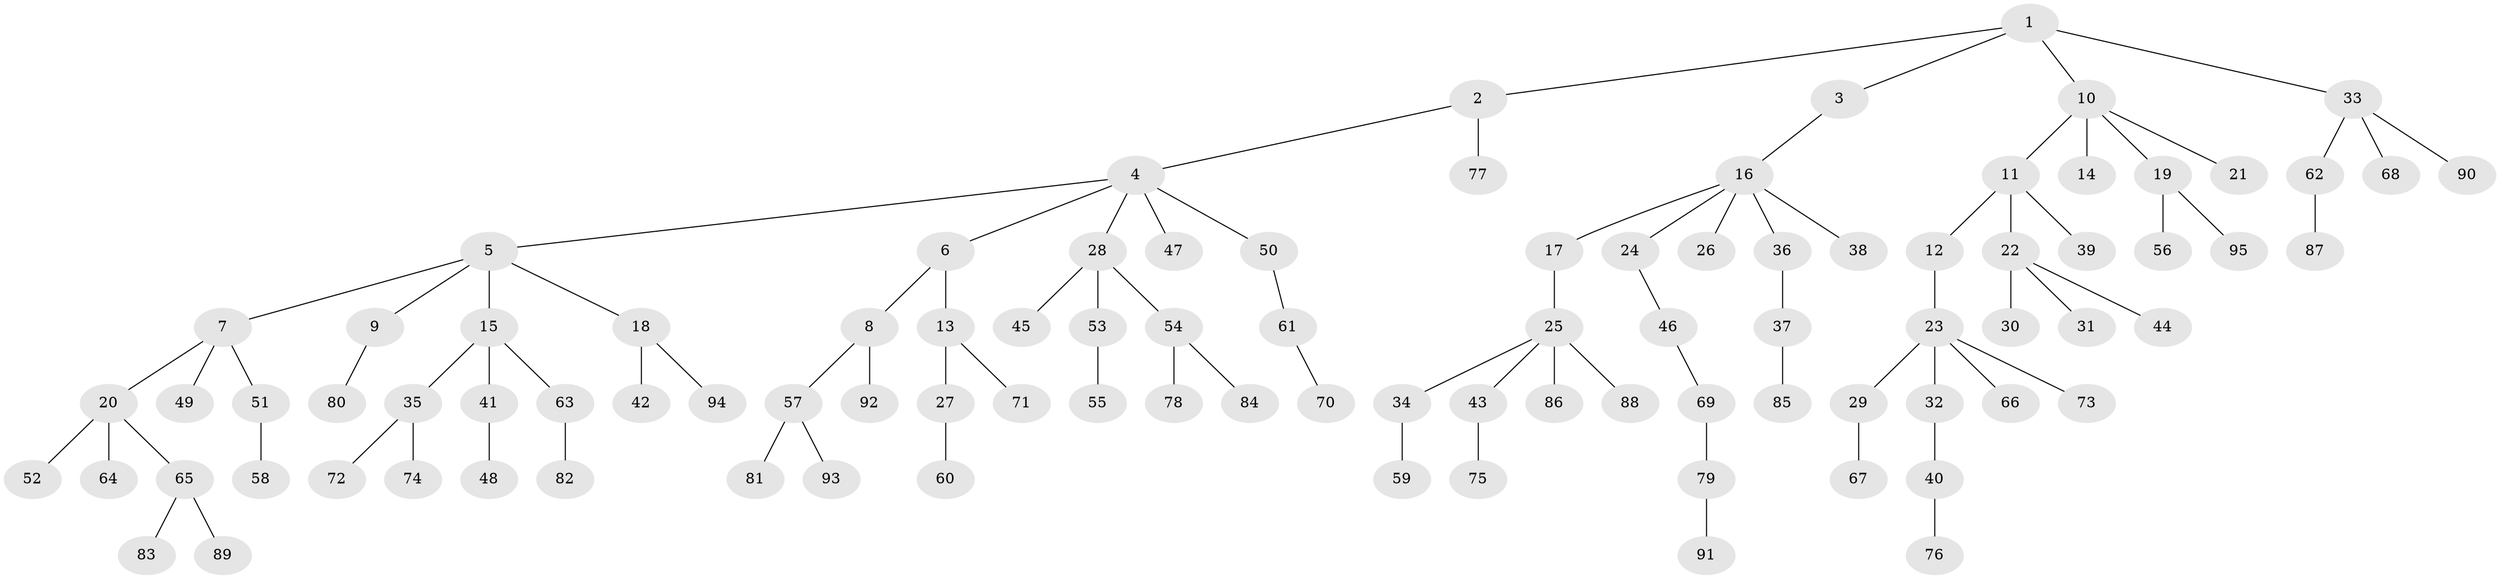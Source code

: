 // coarse degree distribution, {4: 0.14583333333333334, 1: 0.6666666666666666, 6: 0.041666666666666664, 3: 0.10416666666666667, 5: 0.020833333333333332, 2: 0.020833333333333332}
// Generated by graph-tools (version 1.1) at 2025/48/03/06/25 01:48:57]
// undirected, 95 vertices, 94 edges
graph export_dot {
graph [start="1"]
  node [color=gray90,style=filled];
  1;
  2;
  3;
  4;
  5;
  6;
  7;
  8;
  9;
  10;
  11;
  12;
  13;
  14;
  15;
  16;
  17;
  18;
  19;
  20;
  21;
  22;
  23;
  24;
  25;
  26;
  27;
  28;
  29;
  30;
  31;
  32;
  33;
  34;
  35;
  36;
  37;
  38;
  39;
  40;
  41;
  42;
  43;
  44;
  45;
  46;
  47;
  48;
  49;
  50;
  51;
  52;
  53;
  54;
  55;
  56;
  57;
  58;
  59;
  60;
  61;
  62;
  63;
  64;
  65;
  66;
  67;
  68;
  69;
  70;
  71;
  72;
  73;
  74;
  75;
  76;
  77;
  78;
  79;
  80;
  81;
  82;
  83;
  84;
  85;
  86;
  87;
  88;
  89;
  90;
  91;
  92;
  93;
  94;
  95;
  1 -- 2;
  1 -- 3;
  1 -- 10;
  1 -- 33;
  2 -- 4;
  2 -- 77;
  3 -- 16;
  4 -- 5;
  4 -- 6;
  4 -- 28;
  4 -- 47;
  4 -- 50;
  5 -- 7;
  5 -- 9;
  5 -- 15;
  5 -- 18;
  6 -- 8;
  6 -- 13;
  7 -- 20;
  7 -- 49;
  7 -- 51;
  8 -- 57;
  8 -- 92;
  9 -- 80;
  10 -- 11;
  10 -- 14;
  10 -- 19;
  10 -- 21;
  11 -- 12;
  11 -- 22;
  11 -- 39;
  12 -- 23;
  13 -- 27;
  13 -- 71;
  15 -- 35;
  15 -- 41;
  15 -- 63;
  16 -- 17;
  16 -- 24;
  16 -- 26;
  16 -- 36;
  16 -- 38;
  17 -- 25;
  18 -- 42;
  18 -- 94;
  19 -- 56;
  19 -- 95;
  20 -- 52;
  20 -- 64;
  20 -- 65;
  22 -- 30;
  22 -- 31;
  22 -- 44;
  23 -- 29;
  23 -- 32;
  23 -- 66;
  23 -- 73;
  24 -- 46;
  25 -- 34;
  25 -- 43;
  25 -- 86;
  25 -- 88;
  27 -- 60;
  28 -- 45;
  28 -- 53;
  28 -- 54;
  29 -- 67;
  32 -- 40;
  33 -- 62;
  33 -- 68;
  33 -- 90;
  34 -- 59;
  35 -- 72;
  35 -- 74;
  36 -- 37;
  37 -- 85;
  40 -- 76;
  41 -- 48;
  43 -- 75;
  46 -- 69;
  50 -- 61;
  51 -- 58;
  53 -- 55;
  54 -- 78;
  54 -- 84;
  57 -- 81;
  57 -- 93;
  61 -- 70;
  62 -- 87;
  63 -- 82;
  65 -- 83;
  65 -- 89;
  69 -- 79;
  79 -- 91;
}
